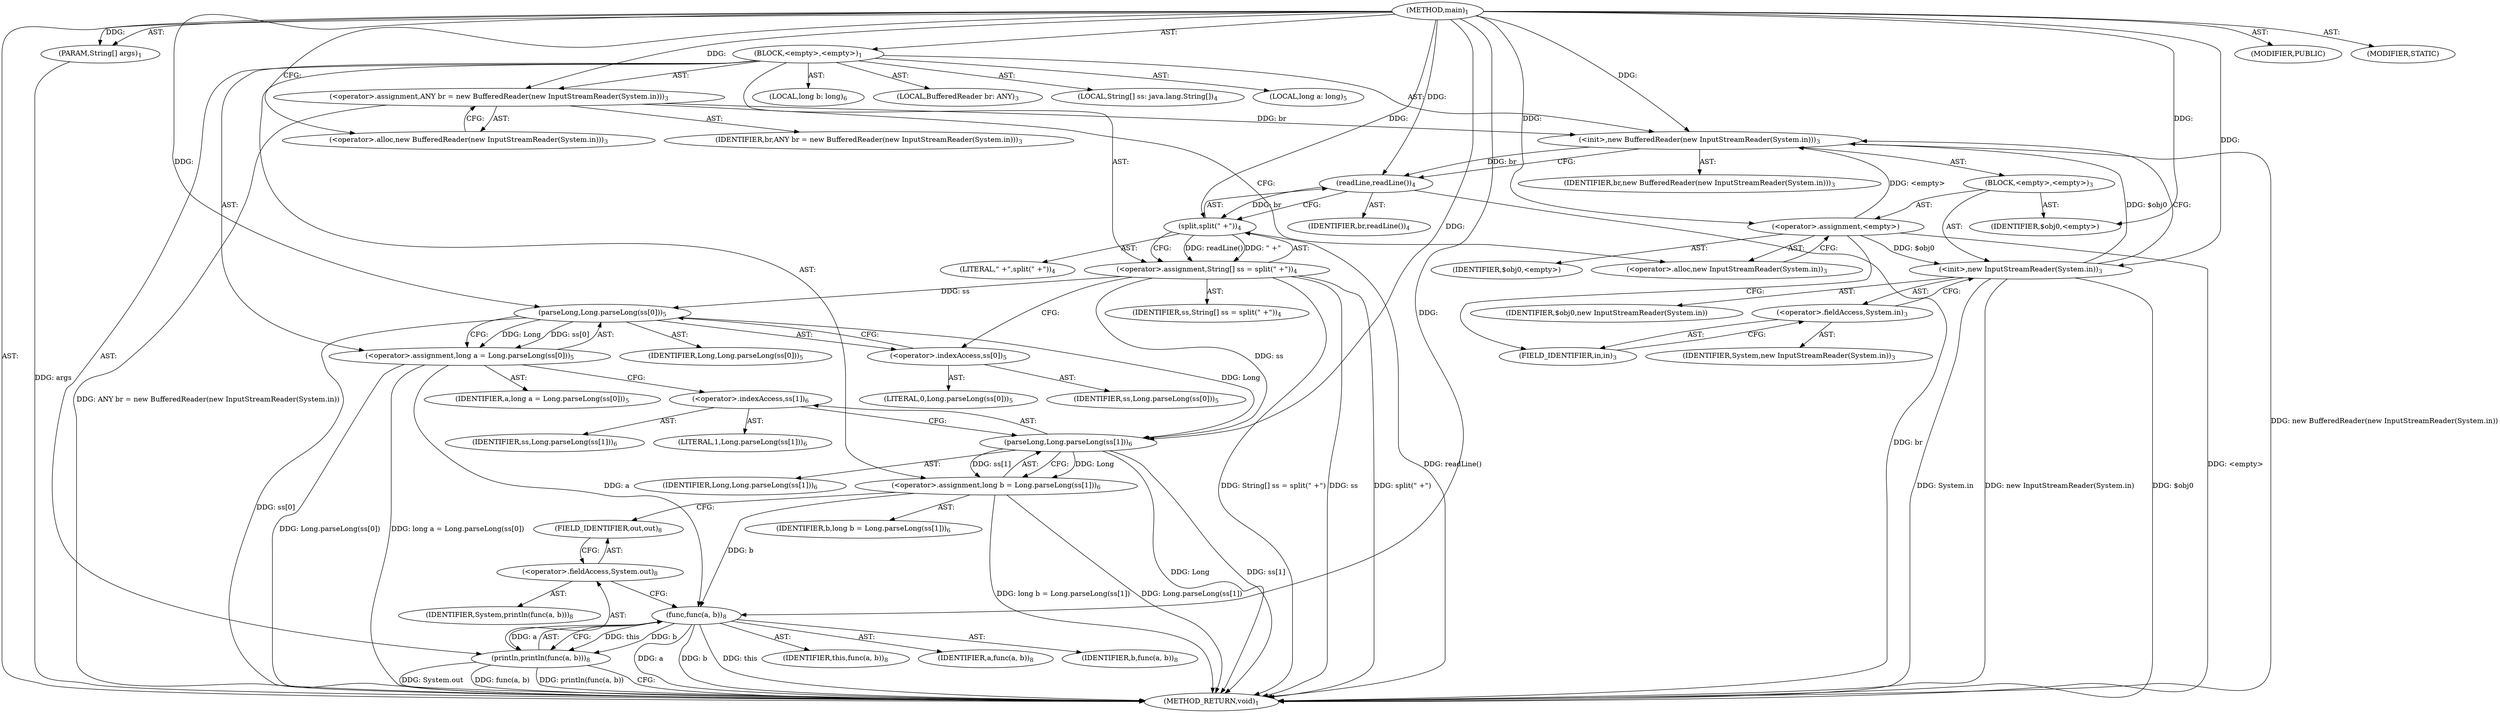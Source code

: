 digraph "main" {  
"19" [label = <(METHOD,main)<SUB>1</SUB>> ]
"20" [label = <(PARAM,String[] args)<SUB>1</SUB>> ]
"21" [label = <(BLOCK,&lt;empty&gt;,&lt;empty&gt;)<SUB>1</SUB>> ]
"4" [label = <(LOCAL,BufferedReader br: ANY)<SUB>3</SUB>> ]
"22" [label = <(&lt;operator&gt;.assignment,ANY br = new BufferedReader(new InputStreamReader(System.in)))<SUB>3</SUB>> ]
"23" [label = <(IDENTIFIER,br,ANY br = new BufferedReader(new InputStreamReader(System.in)))<SUB>3</SUB>> ]
"24" [label = <(&lt;operator&gt;.alloc,new BufferedReader(new InputStreamReader(System.in)))<SUB>3</SUB>> ]
"25" [label = <(&lt;init&gt;,new BufferedReader(new InputStreamReader(System.in)))<SUB>3</SUB>> ]
"3" [label = <(IDENTIFIER,br,new BufferedReader(new InputStreamReader(System.in)))<SUB>3</SUB>> ]
"26" [label = <(BLOCK,&lt;empty&gt;,&lt;empty&gt;)<SUB>3</SUB>> ]
"27" [label = <(&lt;operator&gt;.assignment,&lt;empty&gt;)> ]
"28" [label = <(IDENTIFIER,$obj0,&lt;empty&gt;)> ]
"29" [label = <(&lt;operator&gt;.alloc,new InputStreamReader(System.in))<SUB>3</SUB>> ]
"30" [label = <(&lt;init&gt;,new InputStreamReader(System.in))<SUB>3</SUB>> ]
"31" [label = <(IDENTIFIER,$obj0,new InputStreamReader(System.in))> ]
"32" [label = <(&lt;operator&gt;.fieldAccess,System.in)<SUB>3</SUB>> ]
"33" [label = <(IDENTIFIER,System,new InputStreamReader(System.in))<SUB>3</SUB>> ]
"34" [label = <(FIELD_IDENTIFIER,in,in)<SUB>3</SUB>> ]
"35" [label = <(IDENTIFIER,$obj0,&lt;empty&gt;)> ]
"36" [label = <(LOCAL,String[] ss: java.lang.String[])<SUB>4</SUB>> ]
"37" [label = <(&lt;operator&gt;.assignment,String[] ss = split(&quot; +&quot;))<SUB>4</SUB>> ]
"38" [label = <(IDENTIFIER,ss,String[] ss = split(&quot; +&quot;))<SUB>4</SUB>> ]
"39" [label = <(split,split(&quot; +&quot;))<SUB>4</SUB>> ]
"40" [label = <(readLine,readLine())<SUB>4</SUB>> ]
"41" [label = <(IDENTIFIER,br,readLine())<SUB>4</SUB>> ]
"42" [label = <(LITERAL,&quot; +&quot;,split(&quot; +&quot;))<SUB>4</SUB>> ]
"43" [label = <(LOCAL,long a: long)<SUB>5</SUB>> ]
"44" [label = <(&lt;operator&gt;.assignment,long a = Long.parseLong(ss[0]))<SUB>5</SUB>> ]
"45" [label = <(IDENTIFIER,a,long a = Long.parseLong(ss[0]))<SUB>5</SUB>> ]
"46" [label = <(parseLong,Long.parseLong(ss[0]))<SUB>5</SUB>> ]
"47" [label = <(IDENTIFIER,Long,Long.parseLong(ss[0]))<SUB>5</SUB>> ]
"48" [label = <(&lt;operator&gt;.indexAccess,ss[0])<SUB>5</SUB>> ]
"49" [label = <(IDENTIFIER,ss,Long.parseLong(ss[0]))<SUB>5</SUB>> ]
"50" [label = <(LITERAL,0,Long.parseLong(ss[0]))<SUB>5</SUB>> ]
"51" [label = <(LOCAL,long b: long)<SUB>6</SUB>> ]
"52" [label = <(&lt;operator&gt;.assignment,long b = Long.parseLong(ss[1]))<SUB>6</SUB>> ]
"53" [label = <(IDENTIFIER,b,long b = Long.parseLong(ss[1]))<SUB>6</SUB>> ]
"54" [label = <(parseLong,Long.parseLong(ss[1]))<SUB>6</SUB>> ]
"55" [label = <(IDENTIFIER,Long,Long.parseLong(ss[1]))<SUB>6</SUB>> ]
"56" [label = <(&lt;operator&gt;.indexAccess,ss[1])<SUB>6</SUB>> ]
"57" [label = <(IDENTIFIER,ss,Long.parseLong(ss[1]))<SUB>6</SUB>> ]
"58" [label = <(LITERAL,1,Long.parseLong(ss[1]))<SUB>6</SUB>> ]
"59" [label = <(println,println(func(a, b)))<SUB>8</SUB>> ]
"60" [label = <(&lt;operator&gt;.fieldAccess,System.out)<SUB>8</SUB>> ]
"61" [label = <(IDENTIFIER,System,println(func(a, b)))<SUB>8</SUB>> ]
"62" [label = <(FIELD_IDENTIFIER,out,out)<SUB>8</SUB>> ]
"63" [label = <(func,func(a, b))<SUB>8</SUB>> ]
"64" [label = <(IDENTIFIER,this,func(a, b))<SUB>8</SUB>> ]
"65" [label = <(IDENTIFIER,a,func(a, b))<SUB>8</SUB>> ]
"66" [label = <(IDENTIFIER,b,func(a, b))<SUB>8</SUB>> ]
"67" [label = <(MODIFIER,PUBLIC)> ]
"68" [label = <(MODIFIER,STATIC)> ]
"69" [label = <(METHOD_RETURN,void)<SUB>1</SUB>> ]
  "19" -> "20"  [ label = "AST: "] 
  "19" -> "21"  [ label = "AST: "] 
  "19" -> "67"  [ label = "AST: "] 
  "19" -> "68"  [ label = "AST: "] 
  "19" -> "69"  [ label = "AST: "] 
  "21" -> "4"  [ label = "AST: "] 
  "21" -> "22"  [ label = "AST: "] 
  "21" -> "25"  [ label = "AST: "] 
  "21" -> "36"  [ label = "AST: "] 
  "21" -> "37"  [ label = "AST: "] 
  "21" -> "43"  [ label = "AST: "] 
  "21" -> "44"  [ label = "AST: "] 
  "21" -> "51"  [ label = "AST: "] 
  "21" -> "52"  [ label = "AST: "] 
  "21" -> "59"  [ label = "AST: "] 
  "22" -> "23"  [ label = "AST: "] 
  "22" -> "24"  [ label = "AST: "] 
  "25" -> "3"  [ label = "AST: "] 
  "25" -> "26"  [ label = "AST: "] 
  "26" -> "27"  [ label = "AST: "] 
  "26" -> "30"  [ label = "AST: "] 
  "26" -> "35"  [ label = "AST: "] 
  "27" -> "28"  [ label = "AST: "] 
  "27" -> "29"  [ label = "AST: "] 
  "30" -> "31"  [ label = "AST: "] 
  "30" -> "32"  [ label = "AST: "] 
  "32" -> "33"  [ label = "AST: "] 
  "32" -> "34"  [ label = "AST: "] 
  "37" -> "38"  [ label = "AST: "] 
  "37" -> "39"  [ label = "AST: "] 
  "39" -> "40"  [ label = "AST: "] 
  "39" -> "42"  [ label = "AST: "] 
  "40" -> "41"  [ label = "AST: "] 
  "44" -> "45"  [ label = "AST: "] 
  "44" -> "46"  [ label = "AST: "] 
  "46" -> "47"  [ label = "AST: "] 
  "46" -> "48"  [ label = "AST: "] 
  "48" -> "49"  [ label = "AST: "] 
  "48" -> "50"  [ label = "AST: "] 
  "52" -> "53"  [ label = "AST: "] 
  "52" -> "54"  [ label = "AST: "] 
  "54" -> "55"  [ label = "AST: "] 
  "54" -> "56"  [ label = "AST: "] 
  "56" -> "57"  [ label = "AST: "] 
  "56" -> "58"  [ label = "AST: "] 
  "59" -> "60"  [ label = "AST: "] 
  "59" -> "63"  [ label = "AST: "] 
  "60" -> "61"  [ label = "AST: "] 
  "60" -> "62"  [ label = "AST: "] 
  "63" -> "64"  [ label = "AST: "] 
  "63" -> "65"  [ label = "AST: "] 
  "63" -> "66"  [ label = "AST: "] 
  "22" -> "29"  [ label = "CFG: "] 
  "25" -> "40"  [ label = "CFG: "] 
  "37" -> "48"  [ label = "CFG: "] 
  "44" -> "56"  [ label = "CFG: "] 
  "52" -> "62"  [ label = "CFG: "] 
  "59" -> "69"  [ label = "CFG: "] 
  "24" -> "22"  [ label = "CFG: "] 
  "39" -> "37"  [ label = "CFG: "] 
  "46" -> "44"  [ label = "CFG: "] 
  "54" -> "52"  [ label = "CFG: "] 
  "60" -> "63"  [ label = "CFG: "] 
  "63" -> "59"  [ label = "CFG: "] 
  "27" -> "34"  [ label = "CFG: "] 
  "30" -> "25"  [ label = "CFG: "] 
  "40" -> "39"  [ label = "CFG: "] 
  "48" -> "46"  [ label = "CFG: "] 
  "56" -> "54"  [ label = "CFG: "] 
  "62" -> "60"  [ label = "CFG: "] 
  "29" -> "27"  [ label = "CFG: "] 
  "32" -> "30"  [ label = "CFG: "] 
  "34" -> "32"  [ label = "CFG: "] 
  "19" -> "24"  [ label = "CFG: "] 
  "20" -> "69"  [ label = "DDG: args"] 
  "22" -> "69"  [ label = "DDG: ANY br = new BufferedReader(new InputStreamReader(System.in))"] 
  "27" -> "69"  [ label = "DDG: &lt;empty&gt;"] 
  "30" -> "69"  [ label = "DDG: $obj0"] 
  "30" -> "69"  [ label = "DDG: System.in"] 
  "30" -> "69"  [ label = "DDG: new InputStreamReader(System.in)"] 
  "25" -> "69"  [ label = "DDG: new BufferedReader(new InputStreamReader(System.in))"] 
  "37" -> "69"  [ label = "DDG: ss"] 
  "40" -> "69"  [ label = "DDG: br"] 
  "39" -> "69"  [ label = "DDG: readLine()"] 
  "37" -> "69"  [ label = "DDG: split(&quot; +&quot;)"] 
  "37" -> "69"  [ label = "DDG: String[] ss = split(&quot; +&quot;)"] 
  "46" -> "69"  [ label = "DDG: ss[0]"] 
  "44" -> "69"  [ label = "DDG: Long.parseLong(ss[0])"] 
  "44" -> "69"  [ label = "DDG: long a = Long.parseLong(ss[0])"] 
  "54" -> "69"  [ label = "DDG: Long"] 
  "54" -> "69"  [ label = "DDG: ss[1]"] 
  "52" -> "69"  [ label = "DDG: Long.parseLong(ss[1])"] 
  "52" -> "69"  [ label = "DDG: long b = Long.parseLong(ss[1])"] 
  "59" -> "69"  [ label = "DDG: System.out"] 
  "63" -> "69"  [ label = "DDG: a"] 
  "63" -> "69"  [ label = "DDG: b"] 
  "59" -> "69"  [ label = "DDG: func(a, b)"] 
  "59" -> "69"  [ label = "DDG: println(func(a, b))"] 
  "63" -> "69"  [ label = "DDG: this"] 
  "19" -> "20"  [ label = "DDG: "] 
  "19" -> "22"  [ label = "DDG: "] 
  "39" -> "37"  [ label = "DDG: readLine()"] 
  "39" -> "37"  [ label = "DDG: &quot; +&quot;"] 
  "46" -> "44"  [ label = "DDG: Long"] 
  "46" -> "44"  [ label = "DDG: ss[0]"] 
  "54" -> "52"  [ label = "DDG: Long"] 
  "54" -> "52"  [ label = "DDG: ss[1]"] 
  "22" -> "25"  [ label = "DDG: br"] 
  "19" -> "25"  [ label = "DDG: "] 
  "27" -> "25"  [ label = "DDG: &lt;empty&gt;"] 
  "30" -> "25"  [ label = "DDG: $obj0"] 
  "63" -> "59"  [ label = "DDG: this"] 
  "63" -> "59"  [ label = "DDG: a"] 
  "63" -> "59"  [ label = "DDG: b"] 
  "19" -> "27"  [ label = "DDG: "] 
  "19" -> "35"  [ label = "DDG: "] 
  "40" -> "39"  [ label = "DDG: br"] 
  "19" -> "39"  [ label = "DDG: "] 
  "19" -> "46"  [ label = "DDG: "] 
  "37" -> "46"  [ label = "DDG: ss"] 
  "46" -> "54"  [ label = "DDG: Long"] 
  "19" -> "54"  [ label = "DDG: "] 
  "37" -> "54"  [ label = "DDG: ss"] 
  "19" -> "63"  [ label = "DDG: "] 
  "44" -> "63"  [ label = "DDG: a"] 
  "52" -> "63"  [ label = "DDG: b"] 
  "27" -> "30"  [ label = "DDG: $obj0"] 
  "19" -> "30"  [ label = "DDG: "] 
  "25" -> "40"  [ label = "DDG: br"] 
  "19" -> "40"  [ label = "DDG: "] 
}
